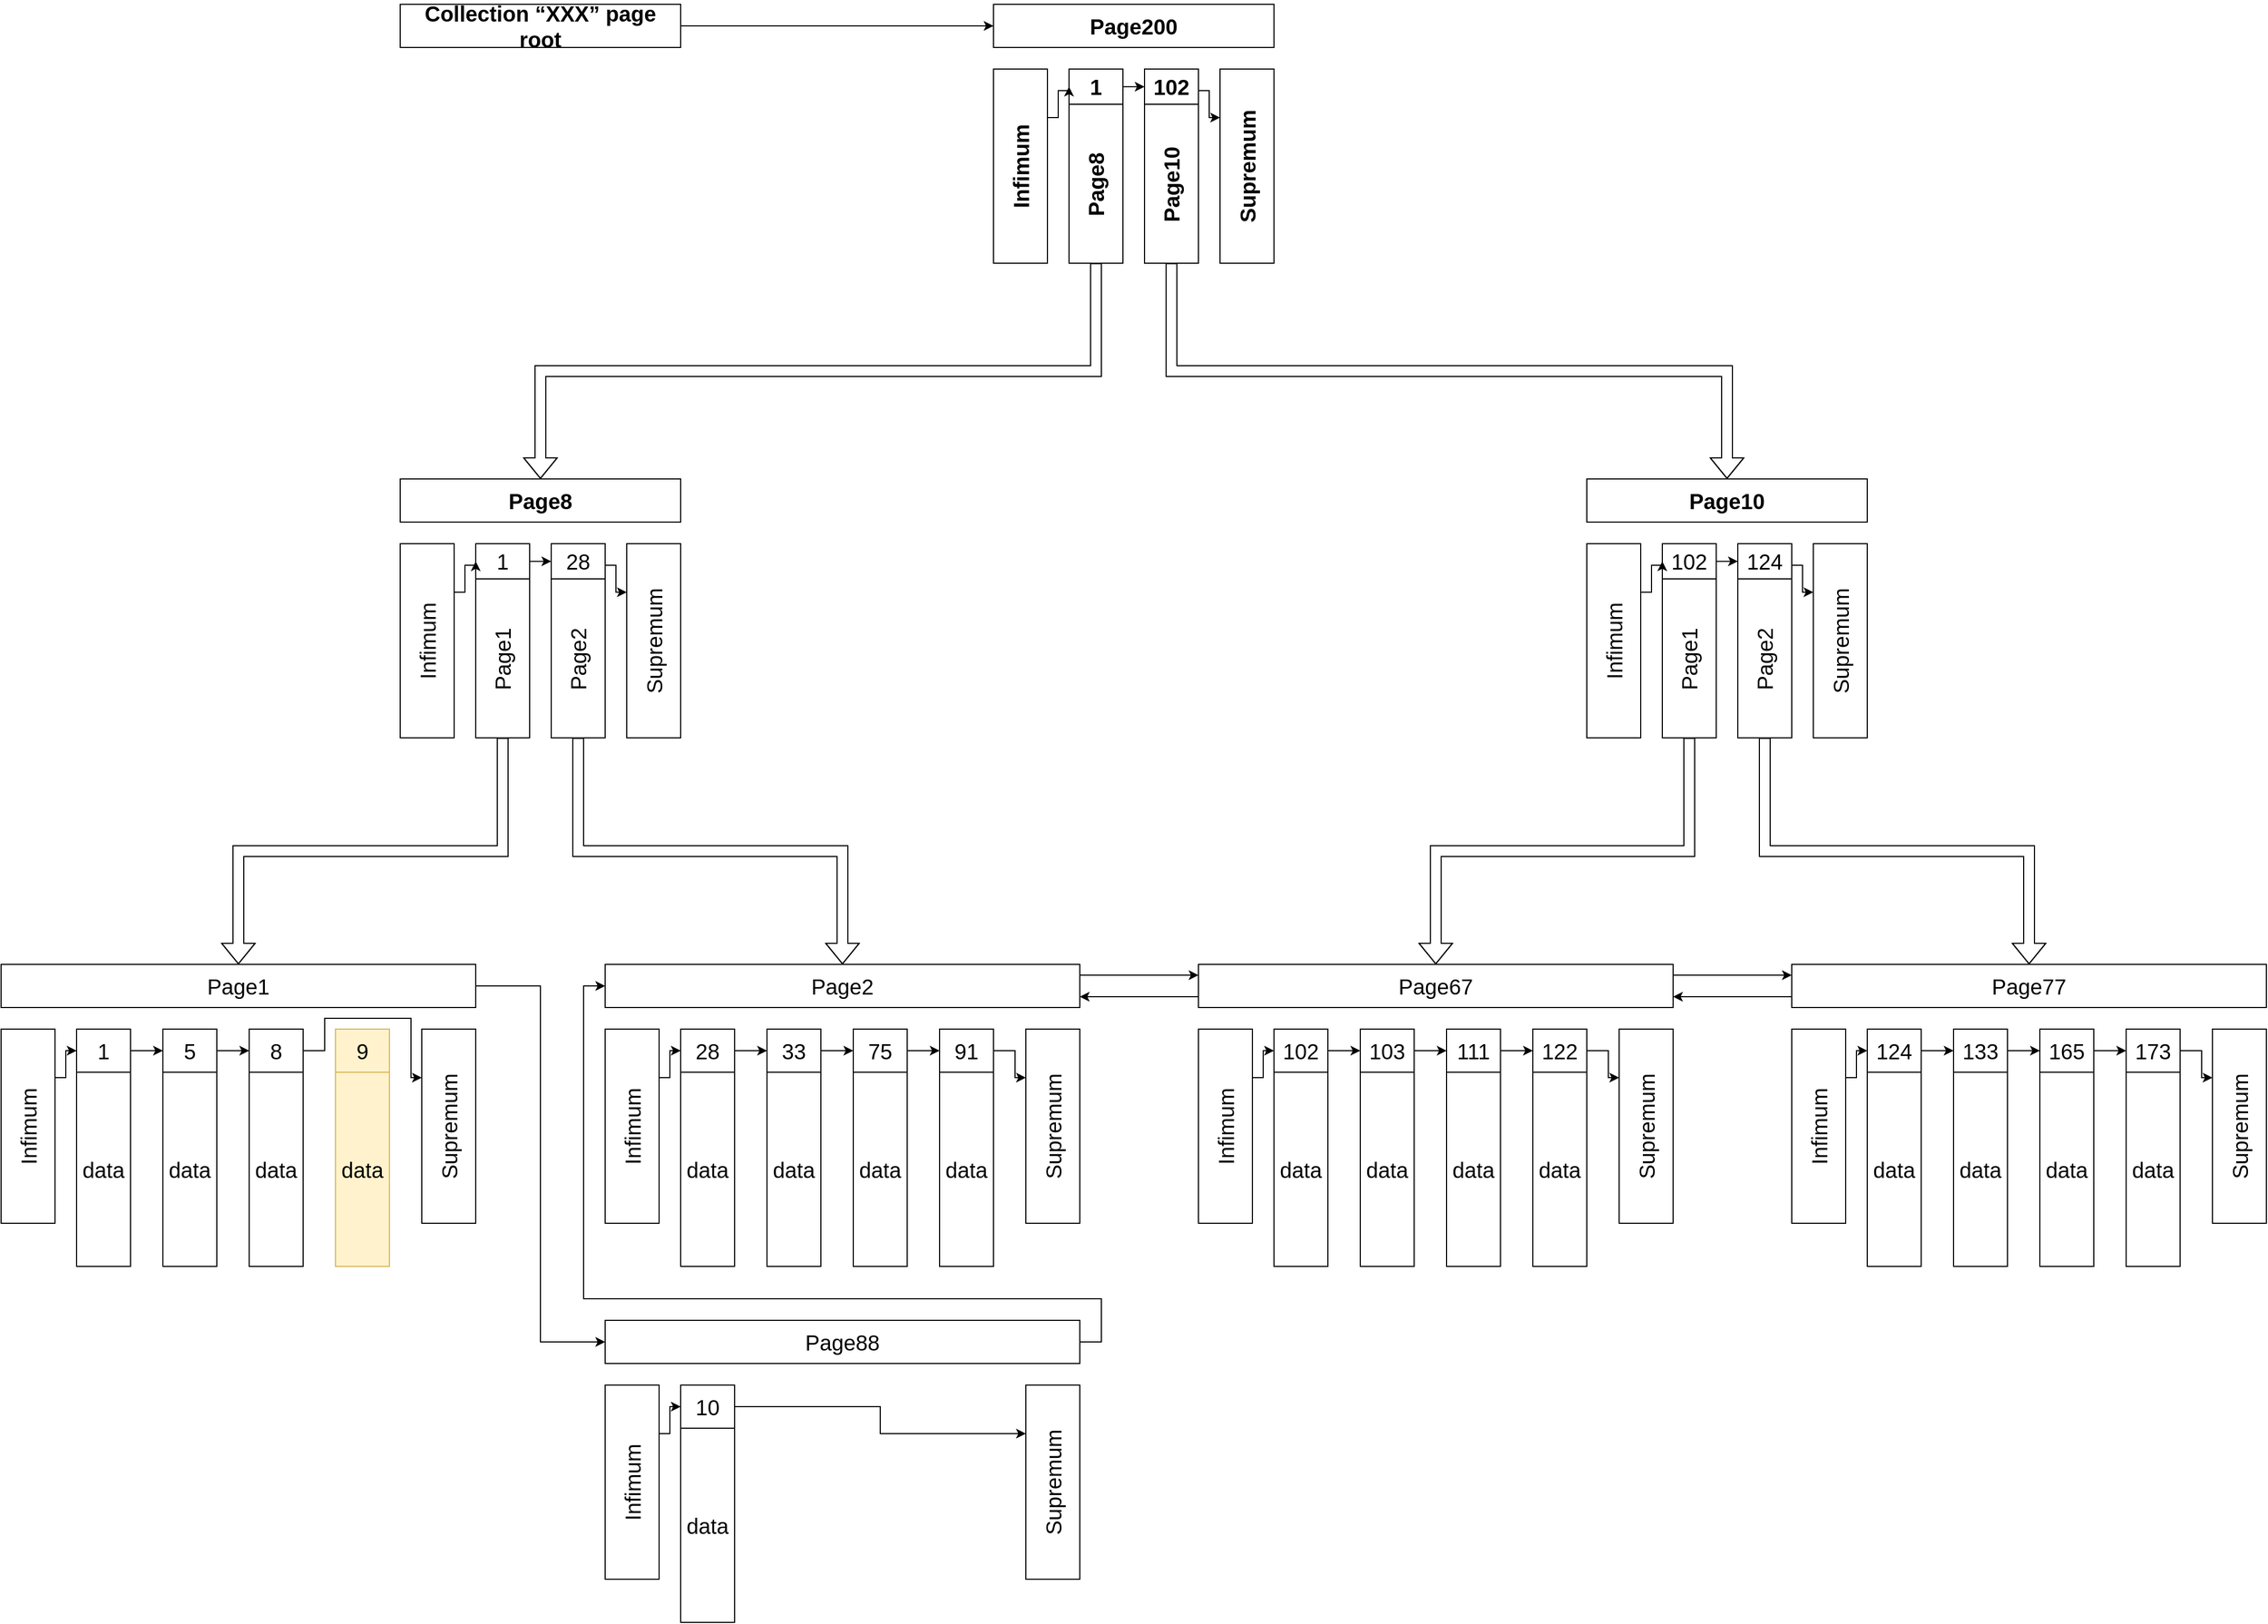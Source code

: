 <mxfile version="20.8.20" type="device"><diagram name="Page-1" id="5X7qmwgHOfAjLhb3YUsZ"><mxGraphModel dx="1434" dy="1808" grid="1" gridSize="10" guides="1" tooltips="1" connect="1" arrows="1" fold="1" page="1" pageScale="1" pageWidth="850" pageHeight="1100" math="0" shadow="0"><root><mxCell id="0"/><mxCell id="1" parent="0"/><mxCell id="Xnpi_SA6Ho7WQKkyMtxQ-23" style="edgeStyle=orthogonalEdgeStyle;rounded=0;orthogonalLoop=1;jettySize=auto;html=1;exitX=1;exitY=0.5;exitDx=0;exitDy=0;entryX=0;entryY=0.5;entryDx=0;entryDy=0;" edge="1" parent="1" source="koLjiDiufipP8f6T_nUg-43" target="Xnpi_SA6Ho7WQKkyMtxQ-1"><mxGeometry relative="1" as="geometry"/></mxCell><mxCell id="koLjiDiufipP8f6T_nUg-43" value="Page1" style="rounded=0;whiteSpace=wrap;html=1;fontSize=20;" parent="1" vertex="1"><mxGeometry x="50" y="310" width="440" height="40" as="geometry"/></mxCell><mxCell id="koLjiDiufipP8f6T_nUg-46" value="" style="group" parent="1" vertex="1" connectable="0"><mxGeometry x="120" y="370" width="50" height="220" as="geometry"/></mxCell><mxCell id="koLjiDiufipP8f6T_nUg-44" value="1" style="rounded=0;whiteSpace=wrap;html=1;fontSize=20;" parent="koLjiDiufipP8f6T_nUg-46" vertex="1"><mxGeometry width="50" height="40" as="geometry"/></mxCell><mxCell id="koLjiDiufipP8f6T_nUg-45" value="data" style="rounded=0;whiteSpace=wrap;html=1;fontSize=20;" parent="koLjiDiufipP8f6T_nUg-46" vertex="1"><mxGeometry y="40" width="50" height="180" as="geometry"/></mxCell><mxCell id="koLjiDiufipP8f6T_nUg-47" value="" style="group" parent="1" vertex="1" connectable="0"><mxGeometry x="200" y="370" width="50" height="220" as="geometry"/></mxCell><mxCell id="koLjiDiufipP8f6T_nUg-48" value="5" style="rounded=0;whiteSpace=wrap;html=1;fontSize=20;" parent="koLjiDiufipP8f6T_nUg-47" vertex="1"><mxGeometry width="50" height="40" as="geometry"/></mxCell><mxCell id="koLjiDiufipP8f6T_nUg-49" value="data" style="rounded=0;whiteSpace=wrap;html=1;fontSize=20;" parent="koLjiDiufipP8f6T_nUg-47" vertex="1"><mxGeometry y="40" width="50" height="180" as="geometry"/></mxCell><mxCell id="koLjiDiufipP8f6T_nUg-50" value="" style="group" parent="1" vertex="1" connectable="0"><mxGeometry x="280" y="370" width="50" height="220" as="geometry"/></mxCell><mxCell id="koLjiDiufipP8f6T_nUg-51" value="8" style="rounded=0;whiteSpace=wrap;html=1;fontSize=20;" parent="koLjiDiufipP8f6T_nUg-50" vertex="1"><mxGeometry width="50" height="40" as="geometry"/></mxCell><mxCell id="koLjiDiufipP8f6T_nUg-52" value="data" style="rounded=0;whiteSpace=wrap;html=1;fontSize=20;" parent="koLjiDiufipP8f6T_nUg-50" vertex="1"><mxGeometry y="40" width="50" height="180" as="geometry"/></mxCell><mxCell id="koLjiDiufipP8f6T_nUg-53" value="" style="group" parent="1" vertex="1" connectable="0"><mxGeometry x="360" y="370" width="50" height="220" as="geometry"/></mxCell><mxCell id="koLjiDiufipP8f6T_nUg-54" value="9" style="rounded=0;whiteSpace=wrap;html=1;fontSize=20;fillColor=#fff2cc;strokeColor=#d6b656;" parent="koLjiDiufipP8f6T_nUg-53" vertex="1"><mxGeometry width="50" height="40" as="geometry"/></mxCell><mxCell id="koLjiDiufipP8f6T_nUg-55" value="data" style="rounded=0;whiteSpace=wrap;html=1;fontSize=20;fillColor=#fff2cc;strokeColor=#d6b656;" parent="koLjiDiufipP8f6T_nUg-53" vertex="1"><mxGeometry y="40" width="50" height="180" as="geometry"/></mxCell><mxCell id="koLjiDiufipP8f6T_nUg-58" style="edgeStyle=orthogonalEdgeStyle;rounded=0;orthogonalLoop=1;jettySize=auto;html=1;exitX=1;exitY=0.25;exitDx=0;exitDy=0;entryX=0;entryY=0.5;entryDx=0;entryDy=0;fontFamily=Helvetica;fontSize=20;" parent="1" source="koLjiDiufipP8f6T_nUg-56" target="koLjiDiufipP8f6T_nUg-44" edge="1"><mxGeometry relative="1" as="geometry"><Array as="points"><mxPoint x="110" y="415"/><mxPoint x="110" y="390"/></Array></mxGeometry></mxCell><mxCell id="koLjiDiufipP8f6T_nUg-56" value="Infimum" style="rounded=0;whiteSpace=wrap;html=1;fontSize=20;horizontal=0;" parent="1" vertex="1"><mxGeometry x="50" y="370" width="50" height="180" as="geometry"/></mxCell><mxCell id="koLjiDiufipP8f6T_nUg-57" value="Supremum" style="rounded=0;whiteSpace=wrap;html=1;fontSize=20;horizontal=0;" parent="1" vertex="1"><mxGeometry x="440" y="370" width="50" height="180" as="geometry"/></mxCell><mxCell id="koLjiDiufipP8f6T_nUg-59" style="edgeStyle=orthogonalEdgeStyle;rounded=0;orthogonalLoop=1;jettySize=auto;html=1;exitX=1;exitY=0.5;exitDx=0;exitDy=0;entryX=0;entryY=0.5;entryDx=0;entryDy=0;fontFamily=Helvetica;fontSize=20;" parent="1" source="koLjiDiufipP8f6T_nUg-44" target="koLjiDiufipP8f6T_nUg-48" edge="1"><mxGeometry relative="1" as="geometry"/></mxCell><mxCell id="koLjiDiufipP8f6T_nUg-60" style="edgeStyle=orthogonalEdgeStyle;rounded=0;orthogonalLoop=1;jettySize=auto;html=1;exitX=1;exitY=0.5;exitDx=0;exitDy=0;entryX=0;entryY=0.5;entryDx=0;entryDy=0;fontFamily=Helvetica;fontSize=20;" parent="1" source="koLjiDiufipP8f6T_nUg-48" target="koLjiDiufipP8f6T_nUg-51" edge="1"><mxGeometry relative="1" as="geometry"/></mxCell><mxCell id="koLjiDiufipP8f6T_nUg-105" style="edgeStyle=orthogonalEdgeStyle;rounded=0;orthogonalLoop=1;jettySize=auto;html=1;exitX=1;exitY=0.25;exitDx=0;exitDy=0;entryX=0;entryY=0.25;entryDx=0;entryDy=0;fontFamily=Helvetica;fontSize=20;" parent="1" source="koLjiDiufipP8f6T_nUg-63" target="koLjiDiufipP8f6T_nUg-85" edge="1"><mxGeometry relative="1" as="geometry"/></mxCell><mxCell id="koLjiDiufipP8f6T_nUg-63" value="Page2" style="rounded=0;whiteSpace=wrap;html=1;fontSize=20;" parent="1" vertex="1"><mxGeometry x="610" y="310" width="440" height="40" as="geometry"/></mxCell><mxCell id="koLjiDiufipP8f6T_nUg-64" value="" style="group" parent="1" vertex="1" connectable="0"><mxGeometry x="680" y="370" width="50" height="220" as="geometry"/></mxCell><mxCell id="koLjiDiufipP8f6T_nUg-65" value="28" style="rounded=0;whiteSpace=wrap;html=1;fontSize=20;" parent="koLjiDiufipP8f6T_nUg-64" vertex="1"><mxGeometry width="50" height="40" as="geometry"/></mxCell><mxCell id="koLjiDiufipP8f6T_nUg-66" value="data" style="rounded=0;whiteSpace=wrap;html=1;fontSize=20;" parent="koLjiDiufipP8f6T_nUg-64" vertex="1"><mxGeometry y="40" width="50" height="180" as="geometry"/></mxCell><mxCell id="koLjiDiufipP8f6T_nUg-67" value="" style="group" parent="1" vertex="1" connectable="0"><mxGeometry x="760" y="370" width="50" height="220" as="geometry"/></mxCell><mxCell id="koLjiDiufipP8f6T_nUg-68" value="33" style="rounded=0;whiteSpace=wrap;html=1;fontSize=20;" parent="koLjiDiufipP8f6T_nUg-67" vertex="1"><mxGeometry width="50" height="40" as="geometry"/></mxCell><mxCell id="koLjiDiufipP8f6T_nUg-69" value="data" style="rounded=0;whiteSpace=wrap;html=1;fontSize=20;" parent="koLjiDiufipP8f6T_nUg-67" vertex="1"><mxGeometry y="40" width="50" height="180" as="geometry"/></mxCell><mxCell id="koLjiDiufipP8f6T_nUg-70" value="" style="group" parent="1" vertex="1" connectable="0"><mxGeometry x="840" y="370" width="50" height="220" as="geometry"/></mxCell><mxCell id="koLjiDiufipP8f6T_nUg-71" value="75" style="rounded=0;whiteSpace=wrap;html=1;fontSize=20;" parent="koLjiDiufipP8f6T_nUg-70" vertex="1"><mxGeometry width="50" height="40" as="geometry"/></mxCell><mxCell id="koLjiDiufipP8f6T_nUg-72" value="data" style="rounded=0;whiteSpace=wrap;html=1;fontSize=20;" parent="koLjiDiufipP8f6T_nUg-70" vertex="1"><mxGeometry y="40" width="50" height="180" as="geometry"/></mxCell><mxCell id="koLjiDiufipP8f6T_nUg-73" value="" style="group" parent="1" vertex="1" connectable="0"><mxGeometry x="920" y="370" width="50" height="220" as="geometry"/></mxCell><mxCell id="koLjiDiufipP8f6T_nUg-74" value="91" style="rounded=0;whiteSpace=wrap;html=1;fontSize=20;" parent="koLjiDiufipP8f6T_nUg-73" vertex="1"><mxGeometry width="50" height="40" as="geometry"/></mxCell><mxCell id="koLjiDiufipP8f6T_nUg-75" value="data" style="rounded=0;whiteSpace=wrap;html=1;fontSize=20;" parent="koLjiDiufipP8f6T_nUg-73" vertex="1"><mxGeometry y="40" width="50" height="180" as="geometry"/></mxCell><mxCell id="koLjiDiufipP8f6T_nUg-76" style="edgeStyle=orthogonalEdgeStyle;rounded=0;orthogonalLoop=1;jettySize=auto;html=1;exitX=1;exitY=0.25;exitDx=0;exitDy=0;entryX=0;entryY=0.5;entryDx=0;entryDy=0;fontFamily=Helvetica;fontSize=20;" parent="1" source="koLjiDiufipP8f6T_nUg-77" target="koLjiDiufipP8f6T_nUg-65" edge="1"><mxGeometry relative="1" as="geometry"><Array as="points"><mxPoint x="670" y="415"/><mxPoint x="670" y="390"/></Array></mxGeometry></mxCell><mxCell id="koLjiDiufipP8f6T_nUg-77" value="Infimum" style="rounded=0;whiteSpace=wrap;html=1;fontSize=20;horizontal=0;" parent="1" vertex="1"><mxGeometry x="610" y="370" width="50" height="180" as="geometry"/></mxCell><mxCell id="koLjiDiufipP8f6T_nUg-78" value="Supremum" style="rounded=0;whiteSpace=wrap;html=1;fontSize=20;horizontal=0;" parent="1" vertex="1"><mxGeometry x="1000" y="370" width="50" height="180" as="geometry"/></mxCell><mxCell id="koLjiDiufipP8f6T_nUg-79" style="edgeStyle=orthogonalEdgeStyle;rounded=0;orthogonalLoop=1;jettySize=auto;html=1;exitX=1;exitY=0.5;exitDx=0;exitDy=0;entryX=0;entryY=0.5;entryDx=0;entryDy=0;fontFamily=Helvetica;fontSize=20;" parent="1" source="koLjiDiufipP8f6T_nUg-65" target="koLjiDiufipP8f6T_nUg-68" edge="1"><mxGeometry relative="1" as="geometry"/></mxCell><mxCell id="koLjiDiufipP8f6T_nUg-80" style="edgeStyle=orthogonalEdgeStyle;rounded=0;orthogonalLoop=1;jettySize=auto;html=1;exitX=1;exitY=0.5;exitDx=0;exitDy=0;entryX=0;entryY=0.5;entryDx=0;entryDy=0;fontFamily=Helvetica;fontSize=20;" parent="1" source="koLjiDiufipP8f6T_nUg-68" target="koLjiDiufipP8f6T_nUg-71" edge="1"><mxGeometry relative="1" as="geometry"/></mxCell><mxCell id="koLjiDiufipP8f6T_nUg-81" style="edgeStyle=orthogonalEdgeStyle;rounded=0;orthogonalLoop=1;jettySize=auto;html=1;exitX=1;exitY=0.5;exitDx=0;exitDy=0;fontFamily=Helvetica;fontSize=20;" parent="1" source="koLjiDiufipP8f6T_nUg-71" target="koLjiDiufipP8f6T_nUg-74" edge="1"><mxGeometry relative="1" as="geometry"/></mxCell><mxCell id="koLjiDiufipP8f6T_nUg-82" style="edgeStyle=orthogonalEdgeStyle;rounded=0;orthogonalLoop=1;jettySize=auto;html=1;exitX=1;exitY=0.5;exitDx=0;exitDy=0;entryX=0;entryY=0.25;entryDx=0;entryDy=0;fontFamily=Helvetica;fontSize=20;" parent="1" source="koLjiDiufipP8f6T_nUg-74" target="koLjiDiufipP8f6T_nUg-78" edge="1"><mxGeometry relative="1" as="geometry"><Array as="points"><mxPoint x="990" y="390"/><mxPoint x="990" y="415"/></Array></mxGeometry></mxCell><mxCell id="koLjiDiufipP8f6T_nUg-106" style="edgeStyle=orthogonalEdgeStyle;rounded=0;orthogonalLoop=1;jettySize=auto;html=1;exitX=0;exitY=0.75;exitDx=0;exitDy=0;entryX=1;entryY=0.75;entryDx=0;entryDy=0;fontFamily=Helvetica;fontSize=20;" parent="1" source="koLjiDiufipP8f6T_nUg-85" target="koLjiDiufipP8f6T_nUg-63" edge="1"><mxGeometry relative="1" as="geometry"/></mxCell><mxCell id="koLjiDiufipP8f6T_nUg-127" style="edgeStyle=orthogonalEdgeStyle;rounded=0;orthogonalLoop=1;jettySize=auto;html=1;exitX=1;exitY=0.25;exitDx=0;exitDy=0;entryX=0;entryY=0.25;entryDx=0;entryDy=0;fontFamily=Helvetica;fontSize=20;" parent="1" source="koLjiDiufipP8f6T_nUg-85" target="koLjiDiufipP8f6T_nUg-107" edge="1"><mxGeometry relative="1" as="geometry"/></mxCell><mxCell id="koLjiDiufipP8f6T_nUg-85" value="Page67" style="rounded=0;whiteSpace=wrap;html=1;fontSize=20;" parent="1" vertex="1"><mxGeometry x="1160" y="310" width="440" height="40" as="geometry"/></mxCell><mxCell id="koLjiDiufipP8f6T_nUg-86" value="" style="group" parent="1" vertex="1" connectable="0"><mxGeometry x="1230" y="370" width="50" height="220" as="geometry"/></mxCell><mxCell id="koLjiDiufipP8f6T_nUg-87" value="102" style="rounded=0;whiteSpace=wrap;html=1;fontSize=20;" parent="koLjiDiufipP8f6T_nUg-86" vertex="1"><mxGeometry width="50" height="40" as="geometry"/></mxCell><mxCell id="koLjiDiufipP8f6T_nUg-88" value="data" style="rounded=0;whiteSpace=wrap;html=1;fontSize=20;" parent="koLjiDiufipP8f6T_nUg-86" vertex="1"><mxGeometry y="40" width="50" height="180" as="geometry"/></mxCell><mxCell id="koLjiDiufipP8f6T_nUg-89" value="" style="group" parent="1" vertex="1" connectable="0"><mxGeometry x="1310" y="370" width="50" height="220" as="geometry"/></mxCell><mxCell id="koLjiDiufipP8f6T_nUg-90" value="103" style="rounded=0;whiteSpace=wrap;html=1;fontSize=20;" parent="koLjiDiufipP8f6T_nUg-89" vertex="1"><mxGeometry width="50" height="40" as="geometry"/></mxCell><mxCell id="koLjiDiufipP8f6T_nUg-91" value="data" style="rounded=0;whiteSpace=wrap;html=1;fontSize=20;" parent="koLjiDiufipP8f6T_nUg-89" vertex="1"><mxGeometry y="40" width="50" height="180" as="geometry"/></mxCell><mxCell id="koLjiDiufipP8f6T_nUg-92" value="" style="group" parent="1" vertex="1" connectable="0"><mxGeometry x="1390" y="370" width="50" height="220" as="geometry"/></mxCell><mxCell id="koLjiDiufipP8f6T_nUg-93" value="111" style="rounded=0;whiteSpace=wrap;html=1;fontSize=20;" parent="koLjiDiufipP8f6T_nUg-92" vertex="1"><mxGeometry width="50" height="40" as="geometry"/></mxCell><mxCell id="koLjiDiufipP8f6T_nUg-94" value="data" style="rounded=0;whiteSpace=wrap;html=1;fontSize=20;" parent="koLjiDiufipP8f6T_nUg-92" vertex="1"><mxGeometry y="40" width="50" height="180" as="geometry"/></mxCell><mxCell id="koLjiDiufipP8f6T_nUg-95" value="" style="group" parent="1" vertex="1" connectable="0"><mxGeometry x="1470" y="370" width="50" height="220" as="geometry"/></mxCell><mxCell id="koLjiDiufipP8f6T_nUg-96" value="122" style="rounded=0;whiteSpace=wrap;html=1;fontSize=20;" parent="koLjiDiufipP8f6T_nUg-95" vertex="1"><mxGeometry width="50" height="40" as="geometry"/></mxCell><mxCell id="koLjiDiufipP8f6T_nUg-97" value="data" style="rounded=0;whiteSpace=wrap;html=1;fontSize=20;" parent="koLjiDiufipP8f6T_nUg-95" vertex="1"><mxGeometry y="40" width="50" height="180" as="geometry"/></mxCell><mxCell id="koLjiDiufipP8f6T_nUg-98" style="edgeStyle=orthogonalEdgeStyle;rounded=0;orthogonalLoop=1;jettySize=auto;html=1;exitX=1;exitY=0.25;exitDx=0;exitDy=0;entryX=0;entryY=0.5;entryDx=0;entryDy=0;fontFamily=Helvetica;fontSize=20;" parent="1" source="koLjiDiufipP8f6T_nUg-99" target="koLjiDiufipP8f6T_nUg-87" edge="1"><mxGeometry relative="1" as="geometry"><Array as="points"><mxPoint x="1220" y="415"/><mxPoint x="1220" y="390"/></Array></mxGeometry></mxCell><mxCell id="koLjiDiufipP8f6T_nUg-99" value="Infimum" style="rounded=0;whiteSpace=wrap;html=1;fontSize=20;horizontal=0;" parent="1" vertex="1"><mxGeometry x="1160" y="370" width="50" height="180" as="geometry"/></mxCell><mxCell id="koLjiDiufipP8f6T_nUg-100" value="Supremum" style="rounded=0;whiteSpace=wrap;html=1;fontSize=20;horizontal=0;" parent="1" vertex="1"><mxGeometry x="1550" y="370" width="50" height="180" as="geometry"/></mxCell><mxCell id="koLjiDiufipP8f6T_nUg-101" style="edgeStyle=orthogonalEdgeStyle;rounded=0;orthogonalLoop=1;jettySize=auto;html=1;exitX=1;exitY=0.5;exitDx=0;exitDy=0;entryX=0;entryY=0.5;entryDx=0;entryDy=0;fontFamily=Helvetica;fontSize=20;" parent="1" source="koLjiDiufipP8f6T_nUg-87" target="koLjiDiufipP8f6T_nUg-90" edge="1"><mxGeometry relative="1" as="geometry"/></mxCell><mxCell id="koLjiDiufipP8f6T_nUg-102" style="edgeStyle=orthogonalEdgeStyle;rounded=0;orthogonalLoop=1;jettySize=auto;html=1;exitX=1;exitY=0.5;exitDx=0;exitDy=0;entryX=0;entryY=0.5;entryDx=0;entryDy=0;fontFamily=Helvetica;fontSize=20;" parent="1" source="koLjiDiufipP8f6T_nUg-90" target="koLjiDiufipP8f6T_nUg-93" edge="1"><mxGeometry relative="1" as="geometry"/></mxCell><mxCell id="koLjiDiufipP8f6T_nUg-103" style="edgeStyle=orthogonalEdgeStyle;rounded=0;orthogonalLoop=1;jettySize=auto;html=1;exitX=1;exitY=0.5;exitDx=0;exitDy=0;fontFamily=Helvetica;fontSize=20;" parent="1" source="koLjiDiufipP8f6T_nUg-93" target="koLjiDiufipP8f6T_nUg-96" edge="1"><mxGeometry relative="1" as="geometry"/></mxCell><mxCell id="koLjiDiufipP8f6T_nUg-104" style="edgeStyle=orthogonalEdgeStyle;rounded=0;orthogonalLoop=1;jettySize=auto;html=1;exitX=1;exitY=0.5;exitDx=0;exitDy=0;entryX=0;entryY=0.25;entryDx=0;entryDy=0;fontFamily=Helvetica;fontSize=20;" parent="1" source="koLjiDiufipP8f6T_nUg-96" target="koLjiDiufipP8f6T_nUg-100" edge="1"><mxGeometry relative="1" as="geometry"><Array as="points"><mxPoint x="1540" y="390"/><mxPoint x="1540" y="415"/></Array></mxGeometry></mxCell><mxCell id="koLjiDiufipP8f6T_nUg-128" style="edgeStyle=orthogonalEdgeStyle;rounded=0;orthogonalLoop=1;jettySize=auto;html=1;exitX=0;exitY=0.75;exitDx=0;exitDy=0;entryX=1;entryY=0.75;entryDx=0;entryDy=0;fontFamily=Helvetica;fontSize=20;" parent="1" source="koLjiDiufipP8f6T_nUg-107" target="koLjiDiufipP8f6T_nUg-85" edge="1"><mxGeometry relative="1" as="geometry"/></mxCell><mxCell id="koLjiDiufipP8f6T_nUg-107" value="Page77" style="rounded=0;whiteSpace=wrap;html=1;fontSize=20;" parent="1" vertex="1"><mxGeometry x="1710" y="310" width="440" height="40" as="geometry"/></mxCell><mxCell id="koLjiDiufipP8f6T_nUg-108" value="" style="group" parent="1" vertex="1" connectable="0"><mxGeometry x="1780" y="370" width="50" height="220" as="geometry"/></mxCell><mxCell id="koLjiDiufipP8f6T_nUg-109" value="124" style="rounded=0;whiteSpace=wrap;html=1;fontSize=20;" parent="koLjiDiufipP8f6T_nUg-108" vertex="1"><mxGeometry width="50" height="40" as="geometry"/></mxCell><mxCell id="koLjiDiufipP8f6T_nUg-110" value="data" style="rounded=0;whiteSpace=wrap;html=1;fontSize=20;" parent="koLjiDiufipP8f6T_nUg-108" vertex="1"><mxGeometry y="40" width="50" height="180" as="geometry"/></mxCell><mxCell id="koLjiDiufipP8f6T_nUg-111" value="" style="group" parent="1" vertex="1" connectable="0"><mxGeometry x="1860" y="370" width="50" height="220" as="geometry"/></mxCell><mxCell id="koLjiDiufipP8f6T_nUg-112" value="133" style="rounded=0;whiteSpace=wrap;html=1;fontSize=20;" parent="koLjiDiufipP8f6T_nUg-111" vertex="1"><mxGeometry width="50" height="40" as="geometry"/></mxCell><mxCell id="koLjiDiufipP8f6T_nUg-113" value="data" style="rounded=0;whiteSpace=wrap;html=1;fontSize=20;" parent="koLjiDiufipP8f6T_nUg-111" vertex="1"><mxGeometry y="40" width="50" height="180" as="geometry"/></mxCell><mxCell id="koLjiDiufipP8f6T_nUg-114" value="" style="group" parent="1" vertex="1" connectable="0"><mxGeometry x="1940" y="370" width="50" height="220" as="geometry"/></mxCell><mxCell id="koLjiDiufipP8f6T_nUg-115" value="165" style="rounded=0;whiteSpace=wrap;html=1;fontSize=20;" parent="koLjiDiufipP8f6T_nUg-114" vertex="1"><mxGeometry width="50" height="40" as="geometry"/></mxCell><mxCell id="koLjiDiufipP8f6T_nUg-116" value="data" style="rounded=0;whiteSpace=wrap;html=1;fontSize=20;" parent="koLjiDiufipP8f6T_nUg-114" vertex="1"><mxGeometry y="40" width="50" height="180" as="geometry"/></mxCell><mxCell id="koLjiDiufipP8f6T_nUg-117" value="" style="group" parent="1" vertex="1" connectable="0"><mxGeometry x="2020" y="370" width="50" height="220" as="geometry"/></mxCell><mxCell id="koLjiDiufipP8f6T_nUg-118" value="173" style="rounded=0;whiteSpace=wrap;html=1;fontSize=20;" parent="koLjiDiufipP8f6T_nUg-117" vertex="1"><mxGeometry width="50" height="40" as="geometry"/></mxCell><mxCell id="koLjiDiufipP8f6T_nUg-119" value="data" style="rounded=0;whiteSpace=wrap;html=1;fontSize=20;" parent="koLjiDiufipP8f6T_nUg-117" vertex="1"><mxGeometry y="40" width="50" height="180" as="geometry"/></mxCell><mxCell id="koLjiDiufipP8f6T_nUg-120" style="edgeStyle=orthogonalEdgeStyle;rounded=0;orthogonalLoop=1;jettySize=auto;html=1;exitX=1;exitY=0.25;exitDx=0;exitDy=0;entryX=0;entryY=0.5;entryDx=0;entryDy=0;fontFamily=Helvetica;fontSize=20;" parent="1" source="koLjiDiufipP8f6T_nUg-121" target="koLjiDiufipP8f6T_nUg-109" edge="1"><mxGeometry relative="1" as="geometry"><Array as="points"><mxPoint x="1770" y="415"/><mxPoint x="1770" y="390"/></Array></mxGeometry></mxCell><mxCell id="koLjiDiufipP8f6T_nUg-121" value="Infimum" style="rounded=0;whiteSpace=wrap;html=1;fontSize=20;horizontal=0;" parent="1" vertex="1"><mxGeometry x="1710" y="370" width="50" height="180" as="geometry"/></mxCell><mxCell id="koLjiDiufipP8f6T_nUg-122" value="Supremum" style="rounded=0;whiteSpace=wrap;html=1;fontSize=20;horizontal=0;" parent="1" vertex="1"><mxGeometry x="2100" y="370" width="50" height="180" as="geometry"/></mxCell><mxCell id="koLjiDiufipP8f6T_nUg-123" style="edgeStyle=orthogonalEdgeStyle;rounded=0;orthogonalLoop=1;jettySize=auto;html=1;exitX=1;exitY=0.5;exitDx=0;exitDy=0;entryX=0;entryY=0.5;entryDx=0;entryDy=0;fontFamily=Helvetica;fontSize=20;" parent="1" source="koLjiDiufipP8f6T_nUg-109" target="koLjiDiufipP8f6T_nUg-112" edge="1"><mxGeometry relative="1" as="geometry"/></mxCell><mxCell id="koLjiDiufipP8f6T_nUg-124" style="edgeStyle=orthogonalEdgeStyle;rounded=0;orthogonalLoop=1;jettySize=auto;html=1;exitX=1;exitY=0.5;exitDx=0;exitDy=0;entryX=0;entryY=0.5;entryDx=0;entryDy=0;fontFamily=Helvetica;fontSize=20;" parent="1" source="koLjiDiufipP8f6T_nUg-112" target="koLjiDiufipP8f6T_nUg-115" edge="1"><mxGeometry relative="1" as="geometry"/></mxCell><mxCell id="koLjiDiufipP8f6T_nUg-125" style="edgeStyle=orthogonalEdgeStyle;rounded=0;orthogonalLoop=1;jettySize=auto;html=1;exitX=1;exitY=0.5;exitDx=0;exitDy=0;fontFamily=Helvetica;fontSize=20;" parent="1" source="koLjiDiufipP8f6T_nUg-115" target="koLjiDiufipP8f6T_nUg-118" edge="1"><mxGeometry relative="1" as="geometry"/></mxCell><mxCell id="koLjiDiufipP8f6T_nUg-126" style="edgeStyle=orthogonalEdgeStyle;rounded=0;orthogonalLoop=1;jettySize=auto;html=1;exitX=1;exitY=0.5;exitDx=0;exitDy=0;entryX=0;entryY=0.25;entryDx=0;entryDy=0;fontFamily=Helvetica;fontSize=20;" parent="1" source="koLjiDiufipP8f6T_nUg-118" target="koLjiDiufipP8f6T_nUg-122" edge="1"><mxGeometry relative="1" as="geometry"><Array as="points"><mxPoint x="2090" y="390"/><mxPoint x="2090" y="415"/></Array></mxGeometry></mxCell><mxCell id="koLjiDiufipP8f6T_nUg-129" value="&lt;b&gt;Page8&lt;/b&gt;" style="rounded=0;whiteSpace=wrap;html=1;fontSize=20;" parent="1" vertex="1"><mxGeometry x="420" y="-140" width="260" height="40" as="geometry"/></mxCell><mxCell id="koLjiDiufipP8f6T_nUg-130" value="" style="group" parent="1" vertex="1" connectable="0"><mxGeometry x="490" y="-80" width="50" height="180" as="geometry"/></mxCell><mxCell id="koLjiDiufipP8f6T_nUg-131" value="1" style="rounded=0;whiteSpace=wrap;html=1;fontSize=20;" parent="koLjiDiufipP8f6T_nUg-130" vertex="1"><mxGeometry width="50" height="32.727" as="geometry"/></mxCell><mxCell id="koLjiDiufipP8f6T_nUg-132" value="Page1" style="rounded=0;whiteSpace=wrap;html=1;fontSize=20;horizontal=0;" parent="koLjiDiufipP8f6T_nUg-130" vertex="1"><mxGeometry y="32.727" width="50" height="147.273" as="geometry"/></mxCell><mxCell id="koLjiDiufipP8f6T_nUg-139" value="" style="group" parent="1" vertex="1" connectable="0"><mxGeometry x="560" y="-80" width="50" height="180" as="geometry"/></mxCell><mxCell id="koLjiDiufipP8f6T_nUg-140" value="28" style="rounded=0;whiteSpace=wrap;html=1;fontSize=20;" parent="koLjiDiufipP8f6T_nUg-139" vertex="1"><mxGeometry width="50" height="32.727" as="geometry"/></mxCell><mxCell id="koLjiDiufipP8f6T_nUg-141" value="Page2" style="rounded=0;whiteSpace=wrap;html=1;fontSize=20;horizontal=0;" parent="koLjiDiufipP8f6T_nUg-139" vertex="1"><mxGeometry y="32.727" width="50" height="147.273" as="geometry"/></mxCell><mxCell id="koLjiDiufipP8f6T_nUg-142" style="edgeStyle=orthogonalEdgeStyle;rounded=0;orthogonalLoop=1;jettySize=auto;html=1;exitX=1;exitY=0.25;exitDx=0;exitDy=0;entryX=0;entryY=0.5;entryDx=0;entryDy=0;fontFamily=Helvetica;fontSize=20;" parent="1" source="koLjiDiufipP8f6T_nUg-143" target="koLjiDiufipP8f6T_nUg-131" edge="1"><mxGeometry relative="1" as="geometry"><Array as="points"><mxPoint x="480" y="-35"/><mxPoint x="480" y="-60"/></Array></mxGeometry></mxCell><mxCell id="koLjiDiufipP8f6T_nUg-143" value="Infimum" style="rounded=0;whiteSpace=wrap;html=1;fontSize=20;horizontal=0;" parent="1" vertex="1"><mxGeometry x="420" y="-80" width="50" height="180" as="geometry"/></mxCell><mxCell id="koLjiDiufipP8f6T_nUg-144" value="Supremum" style="rounded=0;whiteSpace=wrap;html=1;fontSize=20;horizontal=0;" parent="1" vertex="1"><mxGeometry x="630" y="-80" width="50" height="180" as="geometry"/></mxCell><mxCell id="koLjiDiufipP8f6T_nUg-148" style="edgeStyle=orthogonalEdgeStyle;rounded=0;orthogonalLoop=1;jettySize=auto;html=1;exitX=1;exitY=0.5;exitDx=0;exitDy=0;entryX=0;entryY=0.25;entryDx=0;entryDy=0;fontFamily=Helvetica;fontSize=20;" parent="1" source="koLjiDiufipP8f6T_nUg-140" target="koLjiDiufipP8f6T_nUg-144" edge="1"><mxGeometry relative="1" as="geometry"><Array as="points"><mxPoint x="620" y="-60"/><mxPoint x="620" y="-35"/></Array></mxGeometry></mxCell><mxCell id="koLjiDiufipP8f6T_nUg-149" style="edgeStyle=orthogonalEdgeStyle;rounded=0;orthogonalLoop=1;jettySize=auto;html=1;exitX=1;exitY=0.5;exitDx=0;exitDy=0;fontFamily=Helvetica;fontSize=20;" parent="1" source="koLjiDiufipP8f6T_nUg-131" target="koLjiDiufipP8f6T_nUg-140" edge="1"><mxGeometry relative="1" as="geometry"/></mxCell><mxCell id="koLjiDiufipP8f6T_nUg-150" style="edgeStyle=orthogonalEdgeStyle;rounded=0;orthogonalLoop=1;jettySize=auto;html=1;exitX=0.5;exitY=1;exitDx=0;exitDy=0;entryX=0.5;entryY=0;entryDx=0;entryDy=0;fontFamily=Helvetica;fontSize=20;shape=flexArrow;" parent="1" source="koLjiDiufipP8f6T_nUg-132" target="koLjiDiufipP8f6T_nUg-43" edge="1"><mxGeometry relative="1" as="geometry"/></mxCell><mxCell id="koLjiDiufipP8f6T_nUg-151" style="edgeStyle=orthogonalEdgeStyle;rounded=0;orthogonalLoop=1;jettySize=auto;html=1;exitX=0.5;exitY=1;exitDx=0;exitDy=0;entryX=0.5;entryY=0;entryDx=0;entryDy=0;fontFamily=Helvetica;fontSize=20;shape=flexArrow;" parent="1" source="koLjiDiufipP8f6T_nUg-141" target="koLjiDiufipP8f6T_nUg-63" edge="1"><mxGeometry relative="1" as="geometry"/></mxCell><mxCell id="koLjiDiufipP8f6T_nUg-152" value="&lt;b&gt;Page10&lt;/b&gt;" style="rounded=0;whiteSpace=wrap;html=1;fontSize=20;" parent="1" vertex="1"><mxGeometry x="1520" y="-140" width="260" height="40" as="geometry"/></mxCell><mxCell id="koLjiDiufipP8f6T_nUg-153" value="" style="group" parent="1" vertex="1" connectable="0"><mxGeometry x="1590" y="-80" width="50" height="180" as="geometry"/></mxCell><mxCell id="koLjiDiufipP8f6T_nUg-154" value="102" style="rounded=0;whiteSpace=wrap;html=1;fontSize=20;" parent="koLjiDiufipP8f6T_nUg-153" vertex="1"><mxGeometry width="50" height="32.727" as="geometry"/></mxCell><mxCell id="koLjiDiufipP8f6T_nUg-155" value="Page1" style="rounded=0;whiteSpace=wrap;html=1;fontSize=20;horizontal=0;" parent="koLjiDiufipP8f6T_nUg-153" vertex="1"><mxGeometry y="32.727" width="50" height="147.273" as="geometry"/></mxCell><mxCell id="koLjiDiufipP8f6T_nUg-156" value="" style="group" parent="1" vertex="1" connectable="0"><mxGeometry x="1660" y="-80" width="50" height="180" as="geometry"/></mxCell><mxCell id="koLjiDiufipP8f6T_nUg-157" value="124" style="rounded=0;whiteSpace=wrap;html=1;fontSize=20;" parent="koLjiDiufipP8f6T_nUg-156" vertex="1"><mxGeometry width="50" height="32.727" as="geometry"/></mxCell><mxCell id="koLjiDiufipP8f6T_nUg-158" value="Page2" style="rounded=0;whiteSpace=wrap;html=1;fontSize=20;horizontal=0;" parent="koLjiDiufipP8f6T_nUg-156" vertex="1"><mxGeometry y="32.727" width="50" height="147.273" as="geometry"/></mxCell><mxCell id="koLjiDiufipP8f6T_nUg-159" style="edgeStyle=orthogonalEdgeStyle;rounded=0;orthogonalLoop=1;jettySize=auto;html=1;exitX=1;exitY=0.25;exitDx=0;exitDy=0;entryX=0;entryY=0.5;entryDx=0;entryDy=0;fontFamily=Helvetica;fontSize=20;" parent="1" source="koLjiDiufipP8f6T_nUg-160" target="koLjiDiufipP8f6T_nUg-154" edge="1"><mxGeometry relative="1" as="geometry"><Array as="points"><mxPoint x="1580" y="-35"/><mxPoint x="1580" y="-60"/></Array></mxGeometry></mxCell><mxCell id="koLjiDiufipP8f6T_nUg-160" value="Infimum" style="rounded=0;whiteSpace=wrap;html=1;fontSize=20;horizontal=0;" parent="1" vertex="1"><mxGeometry x="1520" y="-80" width="50" height="180" as="geometry"/></mxCell><mxCell id="koLjiDiufipP8f6T_nUg-161" value="Supremum" style="rounded=0;whiteSpace=wrap;html=1;fontSize=20;horizontal=0;" parent="1" vertex="1"><mxGeometry x="1730" y="-80" width="50" height="180" as="geometry"/></mxCell><mxCell id="koLjiDiufipP8f6T_nUg-162" style="edgeStyle=orthogonalEdgeStyle;rounded=0;orthogonalLoop=1;jettySize=auto;html=1;exitX=1;exitY=0.5;exitDx=0;exitDy=0;entryX=0;entryY=0.25;entryDx=0;entryDy=0;fontFamily=Helvetica;fontSize=20;" parent="1" source="koLjiDiufipP8f6T_nUg-157" target="koLjiDiufipP8f6T_nUg-161" edge="1"><mxGeometry relative="1" as="geometry"><Array as="points"><mxPoint x="1720" y="-60"/><mxPoint x="1720" y="-35"/></Array></mxGeometry></mxCell><mxCell id="koLjiDiufipP8f6T_nUg-163" style="edgeStyle=orthogonalEdgeStyle;rounded=0;orthogonalLoop=1;jettySize=auto;html=1;exitX=1;exitY=0.5;exitDx=0;exitDy=0;fontFamily=Helvetica;fontSize=20;" parent="1" source="koLjiDiufipP8f6T_nUg-154" target="koLjiDiufipP8f6T_nUg-157" edge="1"><mxGeometry relative="1" as="geometry"/></mxCell><mxCell id="koLjiDiufipP8f6T_nUg-164" style="edgeStyle=orthogonalEdgeStyle;rounded=0;orthogonalLoop=1;jettySize=auto;html=1;exitX=0.5;exitY=1;exitDx=0;exitDy=0;entryX=0.5;entryY=0;entryDx=0;entryDy=0;fontFamily=Helvetica;fontSize=20;shape=flexArrow;" parent="1" source="koLjiDiufipP8f6T_nUg-155" target="koLjiDiufipP8f6T_nUg-85" edge="1"><mxGeometry relative="1" as="geometry"/></mxCell><mxCell id="koLjiDiufipP8f6T_nUg-165" style="edgeStyle=orthogonalEdgeStyle;rounded=0;orthogonalLoop=1;jettySize=auto;html=1;fontFamily=Helvetica;fontSize=20;shape=flexArrow;" parent="1" source="koLjiDiufipP8f6T_nUg-158" target="koLjiDiufipP8f6T_nUg-107" edge="1"><mxGeometry relative="1" as="geometry"/></mxCell><mxCell id="koLjiDiufipP8f6T_nUg-166" value="&lt;b&gt;Page200&lt;/b&gt;" style="rounded=0;whiteSpace=wrap;html=1;fontSize=20;" parent="1" vertex="1"><mxGeometry x="970" y="-580" width="260" height="40" as="geometry"/></mxCell><mxCell id="koLjiDiufipP8f6T_nUg-167" value="" style="group;" parent="1" vertex="1" connectable="0"><mxGeometry x="1040" y="-520" width="50" height="180" as="geometry"/></mxCell><mxCell id="koLjiDiufipP8f6T_nUg-168" value="&lt;b&gt;1&lt;/b&gt;" style="rounded=0;whiteSpace=wrap;html=1;fontSize=20;" parent="koLjiDiufipP8f6T_nUg-167" vertex="1"><mxGeometry width="50" height="32.727" as="geometry"/></mxCell><mxCell id="koLjiDiufipP8f6T_nUg-169" value="&lt;b&gt;Page8&lt;/b&gt;" style="rounded=0;whiteSpace=wrap;html=1;fontSize=20;horizontal=0;" parent="koLjiDiufipP8f6T_nUg-167" vertex="1"><mxGeometry y="32.727" width="50" height="147.273" as="geometry"/></mxCell><mxCell id="koLjiDiufipP8f6T_nUg-170" value="" style="group;fontStyle=1" parent="1" vertex="1" connectable="0"><mxGeometry x="1110" y="-520" width="50" height="180" as="geometry"/></mxCell><mxCell id="koLjiDiufipP8f6T_nUg-171" value="&lt;b&gt;102&lt;/b&gt;" style="rounded=0;whiteSpace=wrap;html=1;fontSize=20;" parent="koLjiDiufipP8f6T_nUg-170" vertex="1"><mxGeometry width="50" height="32.727" as="geometry"/></mxCell><mxCell id="koLjiDiufipP8f6T_nUg-172" value="&lt;b&gt;Page10&lt;/b&gt;" style="rounded=0;whiteSpace=wrap;html=1;fontSize=20;horizontal=0;" parent="koLjiDiufipP8f6T_nUg-170" vertex="1"><mxGeometry y="32.727" width="50" height="147.273" as="geometry"/></mxCell><mxCell id="koLjiDiufipP8f6T_nUg-173" style="edgeStyle=orthogonalEdgeStyle;rounded=0;orthogonalLoop=1;jettySize=auto;html=1;exitX=1;exitY=0.25;exitDx=0;exitDy=0;entryX=0;entryY=0.5;entryDx=0;entryDy=0;fontFamily=Helvetica;fontSize=20;" parent="1" source="koLjiDiufipP8f6T_nUg-174" target="koLjiDiufipP8f6T_nUg-168" edge="1"><mxGeometry relative="1" as="geometry"><Array as="points"><mxPoint x="1030" y="-475"/><mxPoint x="1030" y="-500"/></Array></mxGeometry></mxCell><mxCell id="koLjiDiufipP8f6T_nUg-174" value="&lt;b&gt;Infimum&lt;/b&gt;" style="rounded=0;whiteSpace=wrap;html=1;fontSize=20;horizontal=0;" parent="1" vertex="1"><mxGeometry x="970" y="-520" width="50" height="180" as="geometry"/></mxCell><mxCell id="koLjiDiufipP8f6T_nUg-175" value="&lt;b&gt;Supremum&lt;/b&gt;" style="rounded=0;whiteSpace=wrap;html=1;fontSize=20;horizontal=0;" parent="1" vertex="1"><mxGeometry x="1180" y="-520" width="50" height="180" as="geometry"/></mxCell><mxCell id="koLjiDiufipP8f6T_nUg-176" style="edgeStyle=orthogonalEdgeStyle;rounded=0;orthogonalLoop=1;jettySize=auto;html=1;exitX=1;exitY=0.5;exitDx=0;exitDy=0;entryX=0;entryY=0.25;entryDx=0;entryDy=0;fontFamily=Helvetica;fontSize=20;" parent="1" source="koLjiDiufipP8f6T_nUg-171" target="koLjiDiufipP8f6T_nUg-175" edge="1"><mxGeometry relative="1" as="geometry"><Array as="points"><mxPoint x="1170" y="-500"/><mxPoint x="1170" y="-475"/></Array></mxGeometry></mxCell><mxCell id="koLjiDiufipP8f6T_nUg-177" style="edgeStyle=orthogonalEdgeStyle;rounded=0;orthogonalLoop=1;jettySize=auto;html=1;exitX=1;exitY=0.5;exitDx=0;exitDy=0;fontFamily=Helvetica;fontSize=20;" parent="1" source="koLjiDiufipP8f6T_nUg-168" target="koLjiDiufipP8f6T_nUg-171" edge="1"><mxGeometry relative="1" as="geometry"/></mxCell><mxCell id="koLjiDiufipP8f6T_nUg-178" style="edgeStyle=orthogonalEdgeStyle;rounded=0;orthogonalLoop=1;jettySize=auto;html=1;exitX=0.5;exitY=1;exitDx=0;exitDy=0;entryX=0.5;entryY=0;entryDx=0;entryDy=0;fontFamily=Helvetica;fontSize=20;shape=flexArrow;" parent="1" source="koLjiDiufipP8f6T_nUg-169" target="koLjiDiufipP8f6T_nUg-129" edge="1"><mxGeometry relative="1" as="geometry"/></mxCell><mxCell id="koLjiDiufipP8f6T_nUg-179" style="edgeStyle=orthogonalEdgeStyle;rounded=0;orthogonalLoop=1;jettySize=auto;html=1;exitX=0.5;exitY=1;exitDx=0;exitDy=0;entryX=0.5;entryY=0;entryDx=0;entryDy=0;fontFamily=Helvetica;fontSize=20;shape=flexArrow;" parent="1" source="koLjiDiufipP8f6T_nUg-172" target="koLjiDiufipP8f6T_nUg-152" edge="1"><mxGeometry relative="1" as="geometry"/></mxCell><mxCell id="koLjiDiufipP8f6T_nUg-181" style="edgeStyle=orthogonalEdgeStyle;rounded=0;orthogonalLoop=1;jettySize=auto;html=1;entryX=0;entryY=0.5;entryDx=0;entryDy=0;fontFamily=Helvetica;fontSize=20;" parent="1" source="koLjiDiufipP8f6T_nUg-180" target="koLjiDiufipP8f6T_nUg-166" edge="1"><mxGeometry relative="1" as="geometry"/></mxCell><mxCell id="koLjiDiufipP8f6T_nUg-180" value="&lt;b&gt;Collection “XXX” page root&lt;/b&gt;" style="rounded=0;whiteSpace=wrap;html=1;fontSize=20;" parent="1" vertex="1"><mxGeometry x="420" y="-580" width="260" height="40" as="geometry"/></mxCell><mxCell id="Xnpi_SA6Ho7WQKkyMtxQ-22" style="edgeStyle=orthogonalEdgeStyle;rounded=0;orthogonalLoop=1;jettySize=auto;html=1;entryX=0;entryY=0.5;entryDx=0;entryDy=0;exitX=1;exitY=0.5;exitDx=0;exitDy=0;" edge="1" parent="1" source="Xnpi_SA6Ho7WQKkyMtxQ-1" target="koLjiDiufipP8f6T_nUg-63"><mxGeometry relative="1" as="geometry"><Array as="points"><mxPoint x="1070" y="660"/><mxPoint x="1070" y="620"/><mxPoint x="590" y="620"/><mxPoint x="590" y="330"/></Array></mxGeometry></mxCell><mxCell id="Xnpi_SA6Ho7WQKkyMtxQ-1" value="Page88" style="rounded=0;whiteSpace=wrap;html=1;fontSize=20;" vertex="1" parent="1"><mxGeometry x="610" y="640" width="440" height="40" as="geometry"/></mxCell><mxCell id="Xnpi_SA6Ho7WQKkyMtxQ-2" value="" style="group" vertex="1" connectable="0" parent="1"><mxGeometry x="680" y="700" width="50" height="220" as="geometry"/></mxCell><mxCell id="Xnpi_SA6Ho7WQKkyMtxQ-3" value="10" style="rounded=0;whiteSpace=wrap;html=1;fontSize=20;" vertex="1" parent="Xnpi_SA6Ho7WQKkyMtxQ-2"><mxGeometry width="50" height="40" as="geometry"/></mxCell><mxCell id="Xnpi_SA6Ho7WQKkyMtxQ-4" value="data" style="rounded=0;whiteSpace=wrap;html=1;fontSize=20;" vertex="1" parent="Xnpi_SA6Ho7WQKkyMtxQ-2"><mxGeometry y="40" width="50" height="180" as="geometry"/></mxCell><mxCell id="Xnpi_SA6Ho7WQKkyMtxQ-14" style="edgeStyle=orthogonalEdgeStyle;rounded=0;orthogonalLoop=1;jettySize=auto;html=1;exitX=1;exitY=0.25;exitDx=0;exitDy=0;entryX=0;entryY=0.5;entryDx=0;entryDy=0;fontFamily=Helvetica;fontSize=20;" edge="1" parent="1" source="Xnpi_SA6Ho7WQKkyMtxQ-15" target="Xnpi_SA6Ho7WQKkyMtxQ-3"><mxGeometry relative="1" as="geometry"><Array as="points"><mxPoint x="670" y="745"/><mxPoint x="670" y="720"/></Array></mxGeometry></mxCell><mxCell id="Xnpi_SA6Ho7WQKkyMtxQ-15" value="Infimum" style="rounded=0;whiteSpace=wrap;html=1;fontSize=20;horizontal=0;" vertex="1" parent="1"><mxGeometry x="610" y="700" width="50" height="180" as="geometry"/></mxCell><mxCell id="Xnpi_SA6Ho7WQKkyMtxQ-16" value="Supremum" style="rounded=0;whiteSpace=wrap;html=1;fontSize=20;horizontal=0;" vertex="1" parent="1"><mxGeometry x="1000" y="700" width="50" height="180" as="geometry"/></mxCell><mxCell id="Xnpi_SA6Ho7WQKkyMtxQ-17" style="edgeStyle=orthogonalEdgeStyle;rounded=0;orthogonalLoop=1;jettySize=auto;html=1;exitX=1;exitY=0.5;exitDx=0;exitDy=0;entryX=0;entryY=0.25;entryDx=0;entryDy=0;fontFamily=Helvetica;fontSize=20;" edge="1" parent="1" source="Xnpi_SA6Ho7WQKkyMtxQ-3" target="Xnpi_SA6Ho7WQKkyMtxQ-16"><mxGeometry relative="1" as="geometry"><mxPoint x="760" y="720" as="targetPoint"/></mxGeometry></mxCell><mxCell id="Xnpi_SA6Ho7WQKkyMtxQ-24" style="edgeStyle=orthogonalEdgeStyle;rounded=0;orthogonalLoop=1;jettySize=auto;html=1;exitX=1;exitY=0.5;exitDx=0;exitDy=0;entryX=0;entryY=0.25;entryDx=0;entryDy=0;" edge="1" parent="1" source="koLjiDiufipP8f6T_nUg-51" target="koLjiDiufipP8f6T_nUg-57"><mxGeometry relative="1" as="geometry"><Array as="points"><mxPoint x="350" y="390"/><mxPoint x="350" y="360"/><mxPoint x="430" y="360"/><mxPoint x="430" y="415"/></Array></mxGeometry></mxCell></root></mxGraphModel></diagram></mxfile>